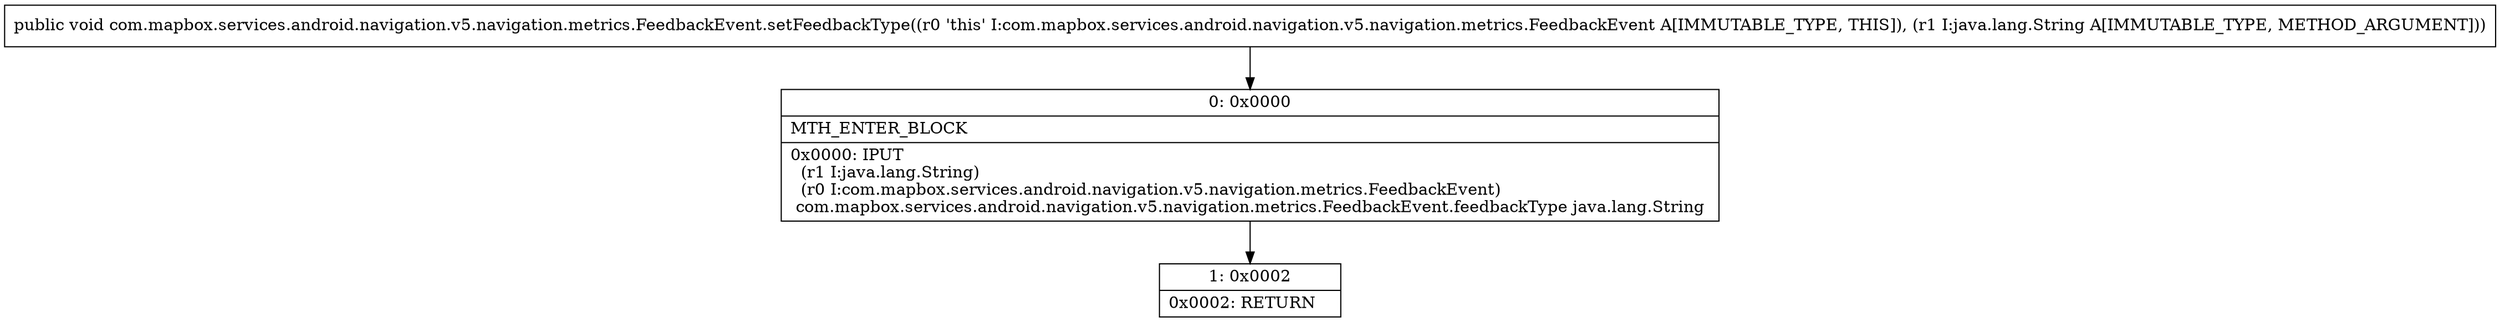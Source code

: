 digraph "CFG forcom.mapbox.services.android.navigation.v5.navigation.metrics.FeedbackEvent.setFeedbackType(Ljava\/lang\/String;)V" {
Node_0 [shape=record,label="{0\:\ 0x0000|MTH_ENTER_BLOCK\l|0x0000: IPUT  \l  (r1 I:java.lang.String)\l  (r0 I:com.mapbox.services.android.navigation.v5.navigation.metrics.FeedbackEvent)\l com.mapbox.services.android.navigation.v5.navigation.metrics.FeedbackEvent.feedbackType java.lang.String \l}"];
Node_1 [shape=record,label="{1\:\ 0x0002|0x0002: RETURN   \l}"];
MethodNode[shape=record,label="{public void com.mapbox.services.android.navigation.v5.navigation.metrics.FeedbackEvent.setFeedbackType((r0 'this' I:com.mapbox.services.android.navigation.v5.navigation.metrics.FeedbackEvent A[IMMUTABLE_TYPE, THIS]), (r1 I:java.lang.String A[IMMUTABLE_TYPE, METHOD_ARGUMENT])) }"];
MethodNode -> Node_0;
Node_0 -> Node_1;
}

